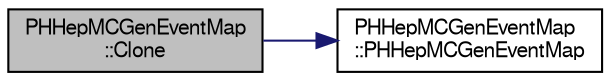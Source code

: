 digraph "PHHepMCGenEventMap::Clone"
{
  bgcolor="transparent";
  edge [fontname="FreeSans",fontsize="10",labelfontname="FreeSans",labelfontsize="10"];
  node [fontname="FreeSans",fontsize="10",shape=record];
  rankdir="LR";
  Node1 [label="PHHepMCGenEventMap\l::Clone",height=0.2,width=0.4,color="black", fillcolor="grey75", style="filled" fontcolor="black"];
  Node1 -> Node2 [color="midnightblue",fontsize="10",style="solid",fontname="FreeSans"];
  Node2 [label="PHHepMCGenEventMap\l::PHHepMCGenEventMap",height=0.2,width=0.4,color="black",URL="$d5/d41/classPHHepMCGenEventMap.html#af9e41398b95983c0098d0e3df93866b5"];
}
